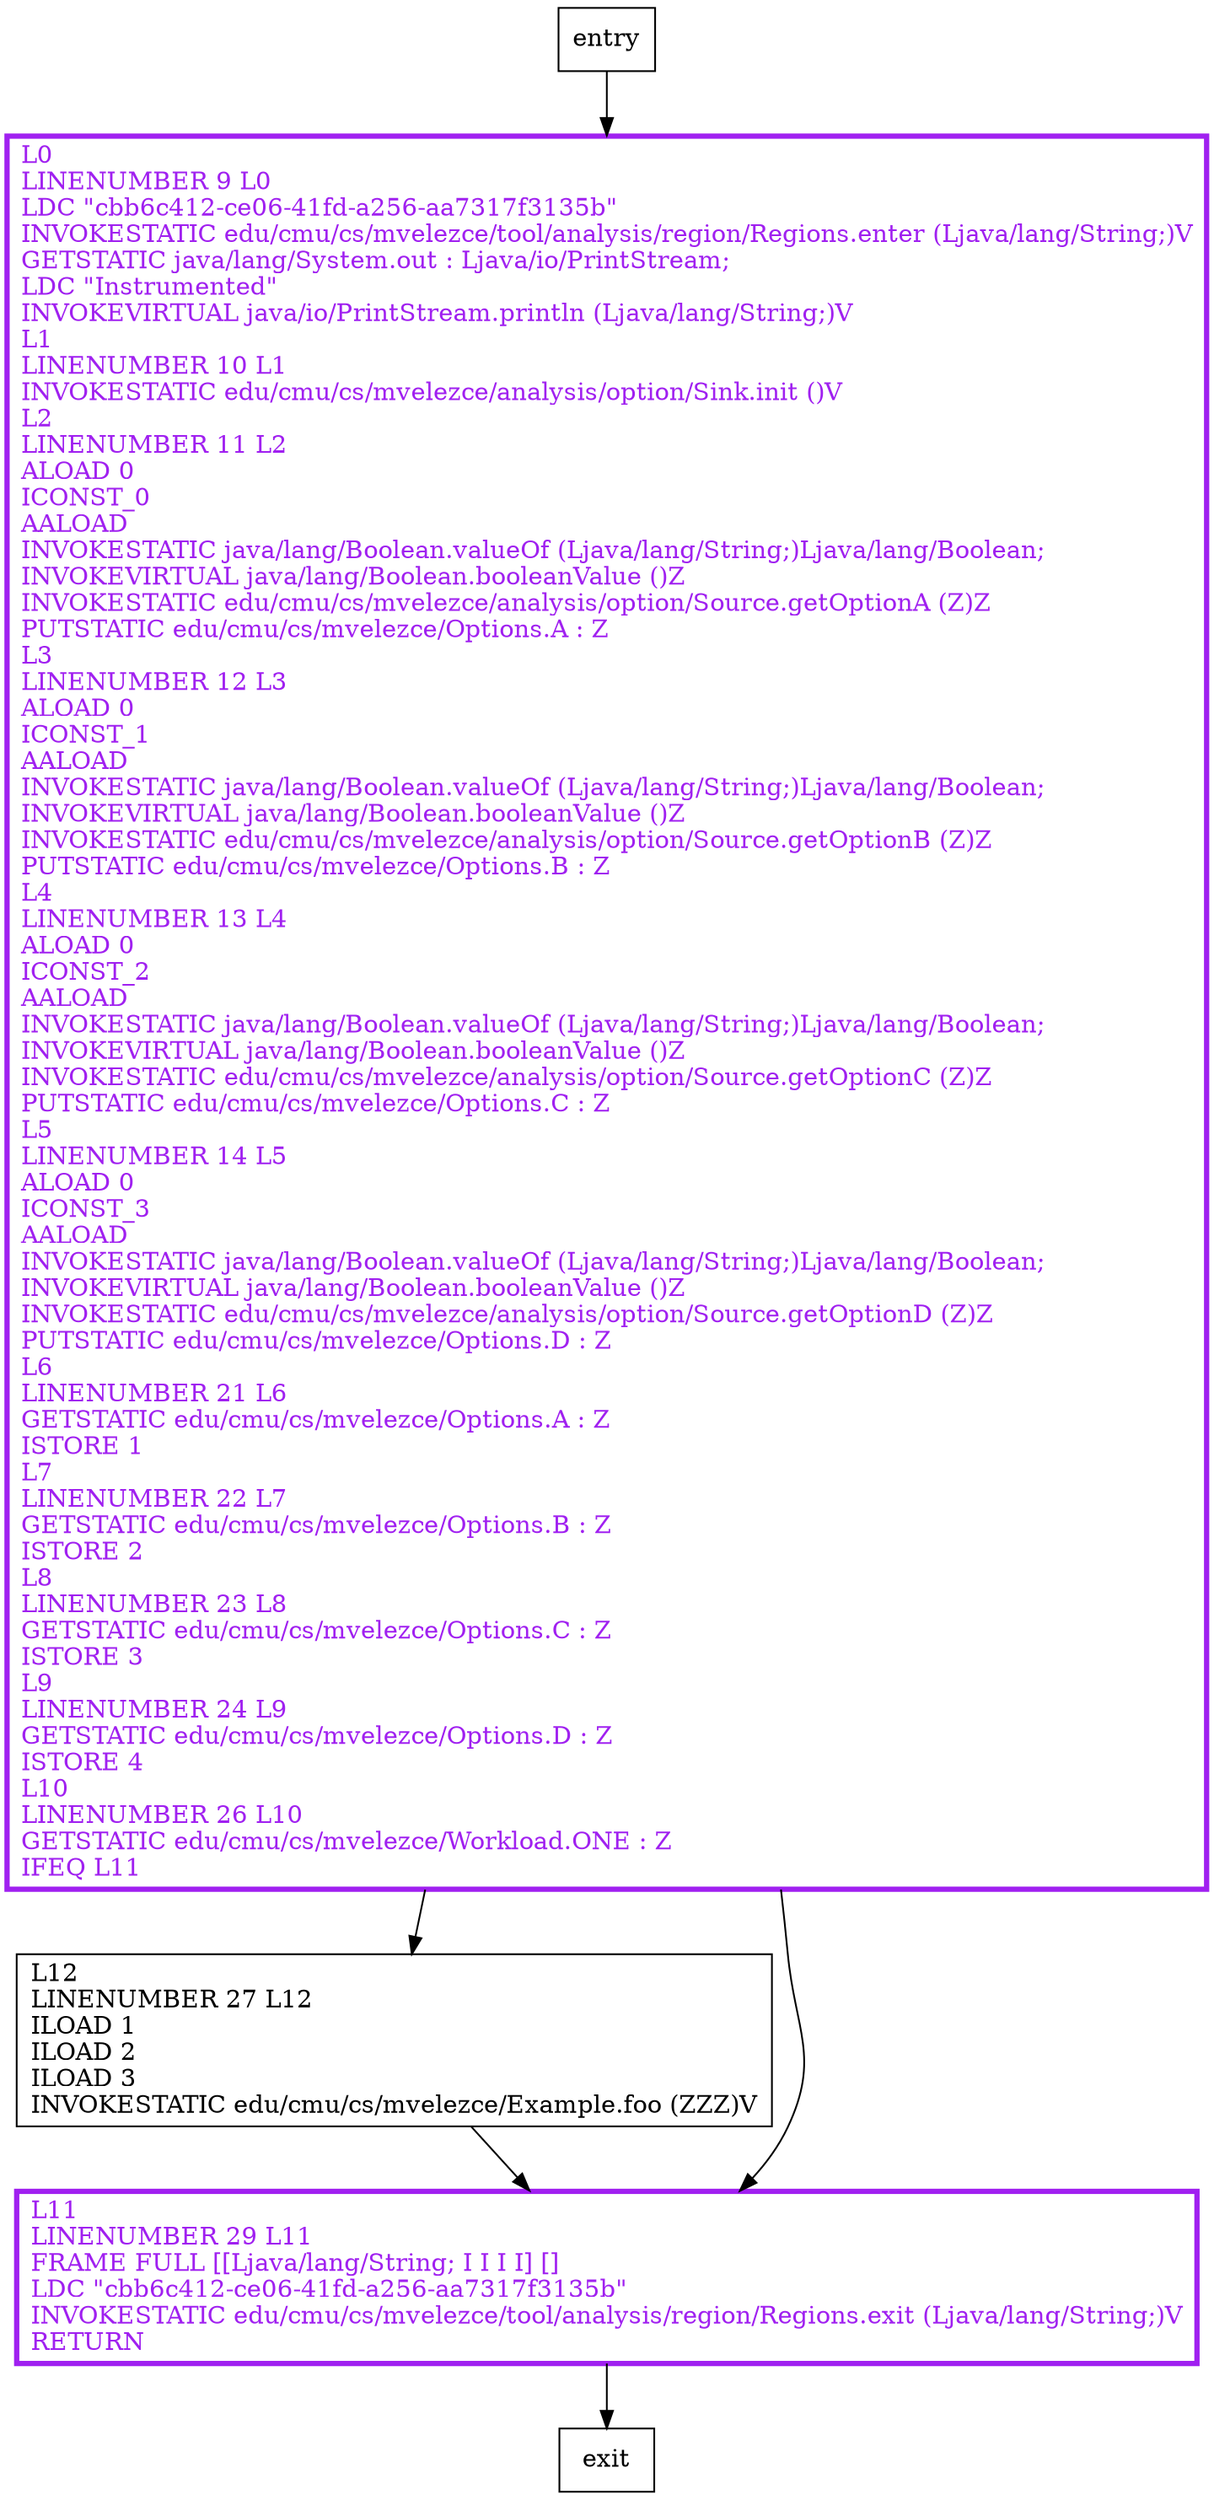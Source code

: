 digraph main {
node [shape=record];
1369854401 [label="L0\lLINENUMBER 9 L0\lLDC \"cbb6c412-ce06-41fd-a256-aa7317f3135b\"\lINVOKESTATIC edu/cmu/cs/mvelezce/tool/analysis/region/Regions.enter (Ljava/lang/String;)V\lGETSTATIC java/lang/System.out : Ljava/io/PrintStream;\lLDC \"Instrumented\"\lINVOKEVIRTUAL java/io/PrintStream.println (Ljava/lang/String;)V\lL1\lLINENUMBER 10 L1\lINVOKESTATIC edu/cmu/cs/mvelezce/analysis/option/Sink.init ()V\lL2\lLINENUMBER 11 L2\lALOAD 0\lICONST_0\lAALOAD\lINVOKESTATIC java/lang/Boolean.valueOf (Ljava/lang/String;)Ljava/lang/Boolean;\lINVOKEVIRTUAL java/lang/Boolean.booleanValue ()Z\lINVOKESTATIC edu/cmu/cs/mvelezce/analysis/option/Source.getOptionA (Z)Z\lPUTSTATIC edu/cmu/cs/mvelezce/Options.A : Z\lL3\lLINENUMBER 12 L3\lALOAD 0\lICONST_1\lAALOAD\lINVOKESTATIC java/lang/Boolean.valueOf (Ljava/lang/String;)Ljava/lang/Boolean;\lINVOKEVIRTUAL java/lang/Boolean.booleanValue ()Z\lINVOKESTATIC edu/cmu/cs/mvelezce/analysis/option/Source.getOptionB (Z)Z\lPUTSTATIC edu/cmu/cs/mvelezce/Options.B : Z\lL4\lLINENUMBER 13 L4\lALOAD 0\lICONST_2\lAALOAD\lINVOKESTATIC java/lang/Boolean.valueOf (Ljava/lang/String;)Ljava/lang/Boolean;\lINVOKEVIRTUAL java/lang/Boolean.booleanValue ()Z\lINVOKESTATIC edu/cmu/cs/mvelezce/analysis/option/Source.getOptionC (Z)Z\lPUTSTATIC edu/cmu/cs/mvelezce/Options.C : Z\lL5\lLINENUMBER 14 L5\lALOAD 0\lICONST_3\lAALOAD\lINVOKESTATIC java/lang/Boolean.valueOf (Ljava/lang/String;)Ljava/lang/Boolean;\lINVOKEVIRTUAL java/lang/Boolean.booleanValue ()Z\lINVOKESTATIC edu/cmu/cs/mvelezce/analysis/option/Source.getOptionD (Z)Z\lPUTSTATIC edu/cmu/cs/mvelezce/Options.D : Z\lL6\lLINENUMBER 21 L6\lGETSTATIC edu/cmu/cs/mvelezce/Options.A : Z\lISTORE 1\lL7\lLINENUMBER 22 L7\lGETSTATIC edu/cmu/cs/mvelezce/Options.B : Z\lISTORE 2\lL8\lLINENUMBER 23 L8\lGETSTATIC edu/cmu/cs/mvelezce/Options.C : Z\lISTORE 3\lL9\lLINENUMBER 24 L9\lGETSTATIC edu/cmu/cs/mvelezce/Options.D : Z\lISTORE 4\lL10\lLINENUMBER 26 L10\lGETSTATIC edu/cmu/cs/mvelezce/Workload.ONE : Z\lIFEQ L11\l"];
1813531981 [label="L12\lLINENUMBER 27 L12\lILOAD 1\lILOAD 2\lILOAD 3\lINVOKESTATIC edu/cmu/cs/mvelezce/Example.foo (ZZZ)V\l"];
390010388 [label="L11\lLINENUMBER 29 L11\lFRAME FULL [[Ljava/lang/String; I I I I] []\lLDC \"cbb6c412-ce06-41fd-a256-aa7317f3135b\"\lINVOKESTATIC edu/cmu/cs/mvelezce/tool/analysis/region/Regions.exit (Ljava/lang/String;)V\lRETURN\l"];
entry;
exit;
entry -> 1369854401;
1369854401 -> 1813531981;
1369854401 -> 390010388;
1813531981 -> 390010388;
390010388 -> exit;
1369854401[fontcolor="purple", penwidth=3, color="purple"];
390010388[fontcolor="purple", penwidth=3, color="purple"];
}
